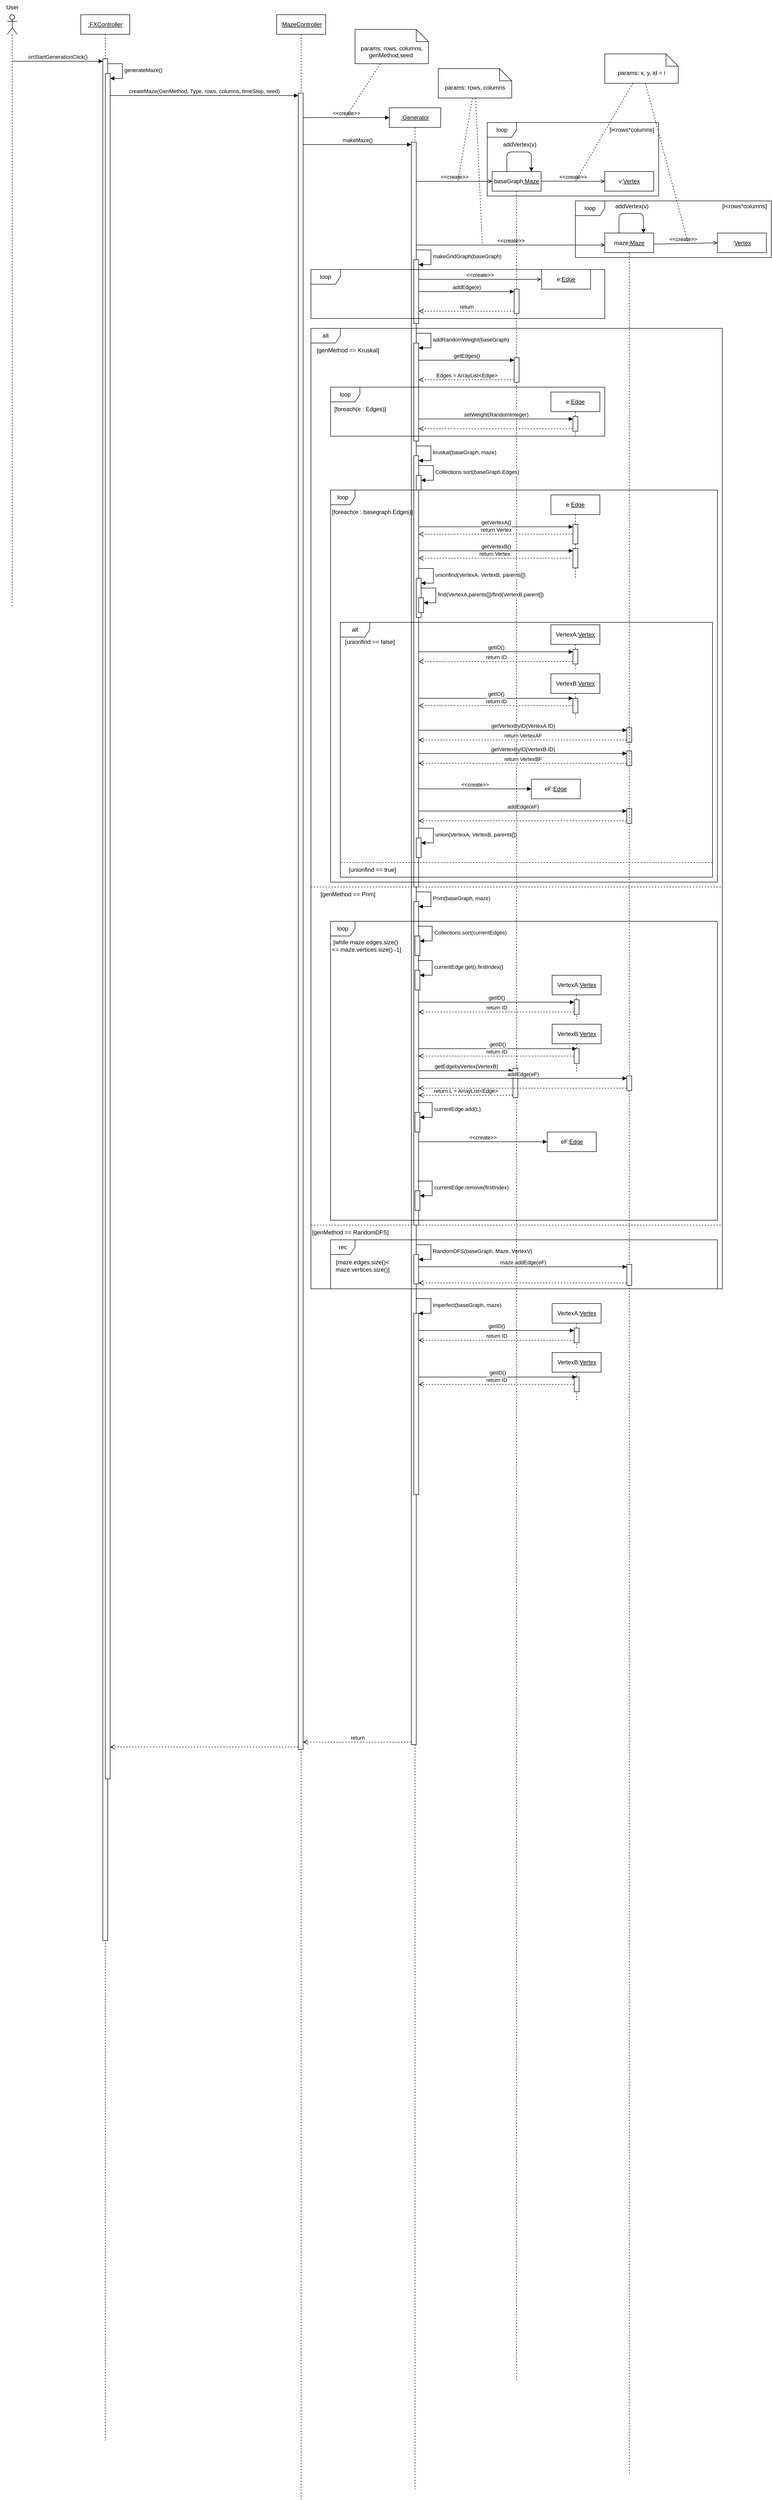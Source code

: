 <mxfile>
    <diagram name="Page-1" id="IkOOb1YIsuJRBEpDu00r">
        <mxGraphModel dx="1128" dy="601" grid="1" gridSize="10" guides="1" tooltips="1" connect="1" arrows="1" fold="1" page="1" pageScale="1" pageWidth="827" pageHeight="1169" math="0" shadow="0">
            <root>
                <mxCell id="0"/>
                <mxCell id="1" parent="0"/>
                <mxCell id="22" value="" style="shape=umlLifeline;perimeter=lifelinePerimeter;whiteSpace=wrap;html=1;container=1;dropTarget=0;collapsible=0;recursiveResize=0;outlineConnect=0;portConstraint=eastwest;newEdgeStyle={&quot;curved&quot;:0,&quot;rounded&quot;:0};participant=umlActor;" parent="1" vertex="1">
                    <mxGeometry x="50" y="40" width="20" height="1210" as="geometry"/>
                </mxCell>
                <mxCell id="23" value="User" style="text;html=1;align=center;verticalAlign=middle;resizable=0;points=[];autosize=1;strokeColor=none;fillColor=none;" parent="1" vertex="1">
                    <mxGeometry x="35" y="10" width="50" height="30" as="geometry"/>
                </mxCell>
                <mxCell id="24" value="&lt;u&gt;:FXController&lt;/u&gt;" style="shape=umlLifeline;perimeter=lifelinePerimeter;whiteSpace=wrap;html=1;container=1;dropTarget=0;collapsible=0;recursiveResize=0;outlineConnect=0;portConstraint=eastwest;newEdgeStyle={&quot;curved&quot;:0,&quot;rounded&quot;:0};" parent="1" vertex="1">
                    <mxGeometry x="200" y="40" width="100" height="4950" as="geometry"/>
                </mxCell>
                <mxCell id="26" value="" style="html=1;points=[[0,0,0,0,5],[0,1,0,0,-5],[1,0,0,0,5],[1,1,0,0,-5]];perimeter=orthogonalPerimeter;outlineConnect=0;targetShapes=umlLifeline;portConstraint=eastwest;newEdgeStyle={&quot;curved&quot;:0,&quot;rounded&quot;:0};" parent="24" vertex="1">
                    <mxGeometry x="45" y="90" width="10" height="3840" as="geometry"/>
                </mxCell>
                <mxCell id="30" value="" style="html=1;points=[[0,0,0,0,5],[0,1,0,0,-5],[1,0,0,0,5],[1,1,0,0,-5]];perimeter=orthogonalPerimeter;outlineConnect=0;targetShapes=umlLifeline;portConstraint=eastwest;newEdgeStyle={&quot;curved&quot;:0,&quot;rounded&quot;:0};" parent="24" vertex="1">
                    <mxGeometry x="50" y="120" width="10" height="3480" as="geometry"/>
                </mxCell>
                <mxCell id="31" value="generateMaze()" style="html=1;align=left;spacingLeft=2;endArrow=block;rounded=0;edgeStyle=orthogonalEdgeStyle;curved=0;rounded=0;" parent="24" target="30" edge="1">
                    <mxGeometry relative="1" as="geometry">
                        <mxPoint x="55" y="100" as="sourcePoint"/>
                        <Array as="points">
                            <mxPoint x="85" y="130"/>
                        </Array>
                    </mxGeometry>
                </mxCell>
                <mxCell id="25" value=":&lt;u&gt;MazeController&lt;/u&gt;" style="shape=umlLifeline;perimeter=lifelinePerimeter;whiteSpace=wrap;html=1;container=1;dropTarget=0;collapsible=0;recursiveResize=0;outlineConnect=0;portConstraint=eastwest;newEdgeStyle={&quot;curved&quot;:0,&quot;rounded&quot;:0};" parent="1" vertex="1">
                    <mxGeometry x="600" y="40" width="100" height="5070" as="geometry"/>
                </mxCell>
                <mxCell id="32" value="" style="html=1;points=[[0,0,0,0,5],[0,1,0,0,-5],[1,0,0,0,5],[1,1,0,0,-5]];perimeter=orthogonalPerimeter;outlineConnect=0;targetShapes=umlLifeline;portConstraint=eastwest;newEdgeStyle={&quot;curved&quot;:0,&quot;rounded&quot;:0};" parent="25" vertex="1">
                    <mxGeometry x="44" y="160" width="10" height="3380" as="geometry"/>
                </mxCell>
                <mxCell id="27" value="onStartGenerationClick()" style="html=1;verticalAlign=bottom;endArrow=block;curved=0;rounded=0;entryX=0;entryY=0;entryDx=0;entryDy=5;" parent="1" source="22" target="26" edge="1">
                    <mxGeometry relative="1" as="geometry">
                        <mxPoint x="175" y="135" as="sourcePoint"/>
                    </mxGeometry>
                </mxCell>
                <mxCell id="33" value="createMaze(GenMethod, Type, rows, columns, timeStep, seed)" style="html=1;verticalAlign=bottom;endArrow=block;curved=0;rounded=0;entryX=0;entryY=0;entryDx=0;entryDy=5;" parent="1" source="30" target="32" edge="1">
                    <mxGeometry relative="1" as="geometry">
                        <mxPoint x="374" y="205" as="sourcePoint"/>
                    </mxGeometry>
                </mxCell>
                <mxCell id="34" value="" style="html=1;verticalAlign=bottom;endArrow=open;dashed=1;endSize=8;curved=0;rounded=0;exitX=0;exitY=1;exitDx=0;exitDy=-5;" parent="1" source="32" target="30" edge="1">
                    <mxGeometry relative="1" as="geometry">
                        <mxPoint x="374" y="275" as="targetPoint"/>
                    </mxGeometry>
                </mxCell>
                <mxCell id="35" value="&lt;u&gt;:Generator&lt;/u&gt;" style="shape=umlLifeline;perimeter=lifelinePerimeter;whiteSpace=wrap;html=1;container=1;dropTarget=0;collapsible=0;recursiveResize=0;outlineConnect=0;portConstraint=eastwest;newEdgeStyle={&quot;curved&quot;:0,&quot;rounded&quot;:0};" parent="1" vertex="1">
                    <mxGeometry x="830" y="230" width="105" height="4860" as="geometry"/>
                </mxCell>
                <mxCell id="39" value="" style="html=1;points=[[0,0,0,0,5],[0,1,0,0,-5],[1,0,0,0,5],[1,1,0,0,-5]];perimeter=orthogonalPerimeter;outlineConnect=0;targetShapes=umlLifeline;portConstraint=eastwest;newEdgeStyle={&quot;curved&quot;:0,&quot;rounded&quot;:0};" parent="35" vertex="1">
                    <mxGeometry x="45" y="70" width="10" height="3270" as="geometry"/>
                </mxCell>
                <mxCell id="40" value="makeMaze()" style="html=1;verticalAlign=bottom;endArrow=block;curved=0;rounded=0;entryX=0;entryY=0;entryDx=0;entryDy=5;" parent="35" target="39" edge="1">
                    <mxGeometry relative="1" as="geometry">
                        <mxPoint x="-176" y="75" as="sourcePoint"/>
                    </mxGeometry>
                </mxCell>
                <mxCell id="68" value="" style="html=1;points=[[0,0,0,0,5],[0,1,0,0,-5],[1,0,0,0,5],[1,1,0,0,-5]];perimeter=orthogonalPerimeter;outlineConnect=0;targetShapes=umlLifeline;portConstraint=eastwest;newEdgeStyle={&quot;curved&quot;:0,&quot;rounded&quot;:0};" parent="35" vertex="1">
                    <mxGeometry x="50" y="310" width="10" height="130" as="geometry"/>
                </mxCell>
                <mxCell id="69" value="makeGridGraph(baseGraph)" style="html=1;align=left;spacingLeft=2;endArrow=block;rounded=0;edgeStyle=orthogonalEdgeStyle;curved=0;rounded=0;" parent="35" target="68" edge="1">
                    <mxGeometry relative="1" as="geometry">
                        <mxPoint x="55" y="290" as="sourcePoint"/>
                        <Array as="points">
                            <mxPoint x="85" y="320"/>
                        </Array>
                    </mxGeometry>
                </mxCell>
                <mxCell id="92" value="" style="html=1;points=[[0,0,0,0,5],[0,1,0,0,-5],[1,0,0,0,5],[1,1,0,0,-5]];perimeter=orthogonalPerimeter;outlineConnect=0;targetShapes=umlLifeline;portConstraint=eastwest;newEdgeStyle={&quot;curved&quot;:0,&quot;rounded&quot;:0};" parent="35" vertex="1">
                    <mxGeometry x="50" y="710" width="10" height="880" as="geometry"/>
                </mxCell>
                <mxCell id="93" value="kruskal(baseGraph, maze)" style="html=1;align=left;spacingLeft=2;endArrow=block;rounded=0;edgeStyle=orthogonalEdgeStyle;curved=0;rounded=0;" parent="35" target="92" edge="1">
                    <mxGeometry relative="1" as="geometry">
                        <mxPoint x="55" y="690" as="sourcePoint"/>
                        <Array as="points">
                            <mxPoint x="85" y="720"/>
                        </Array>
                    </mxGeometry>
                </mxCell>
                <mxCell id="161" value="" style="html=1;points=[[0,0,0,0,5],[0,1,0,0,-5],[1,0,0,0,5],[1,1,0,0,-5]];perimeter=orthogonalPerimeter;outlineConnect=0;targetShapes=umlLifeline;portConstraint=eastwest;newEdgeStyle={&quot;curved&quot;:0,&quot;rounded&quot;:0};" parent="35" vertex="1">
                    <mxGeometry x="50" y="1620" width="10" height="660" as="geometry"/>
                </mxCell>
                <mxCell id="162" value="Prim(baseGraph, maze)" style="html=1;align=left;spacingLeft=2;endArrow=block;rounded=0;edgeStyle=orthogonalEdgeStyle;curved=0;rounded=0;" parent="35" target="161" edge="1">
                    <mxGeometry relative="1" as="geometry">
                        <mxPoint x="55" y="1600" as="sourcePoint"/>
                        <Array as="points">
                            <mxPoint x="85" y="1630"/>
                        </Array>
                    </mxGeometry>
                </mxCell>
                <mxCell id="205" value="" style="html=1;points=[[0,0,0,0,5],[0,1,0,0,-5],[1,0,0,0,5],[1,1,0,0,-5]];perimeter=orthogonalPerimeter;outlineConnect=0;targetShapes=umlLifeline;portConstraint=eastwest;newEdgeStyle={&quot;curved&quot;:0,&quot;rounded&quot;:0};" parent="35" vertex="1">
                    <mxGeometry x="50" y="2340" width="10" height="60" as="geometry"/>
                </mxCell>
                <mxCell id="206" value="RandomDFS(baseGraph, Maze, VertexV)" style="html=1;align=left;spacingLeft=2;endArrow=block;rounded=0;edgeStyle=orthogonalEdgeStyle;curved=0;rounded=0;" parent="35" target="205" edge="1">
                    <mxGeometry relative="1" as="geometry">
                        <mxPoint x="55" y="2320" as="sourcePoint"/>
                        <Array as="points">
                            <mxPoint x="85" y="2350"/>
                        </Array>
                    </mxGeometry>
                </mxCell>
                <mxCell id="228" value="" style="html=1;points=[[0,0,0,0,5],[0,1,0,0,-5],[1,0,0,0,5],[1,1,0,0,-5]];perimeter=orthogonalPerimeter;outlineConnect=0;targetShapes=umlLifeline;portConstraint=eastwest;newEdgeStyle={&quot;curved&quot;:0,&quot;rounded&quot;:0};" vertex="1" parent="35">
                    <mxGeometry x="50" y="2460" width="10" height="370" as="geometry"/>
                </mxCell>
                <mxCell id="229" value="imperfect(baseGraph, maze)" style="html=1;align=left;spacingLeft=2;endArrow=block;rounded=0;edgeStyle=orthogonalEdgeStyle;curved=0;rounded=0;" edge="1" target="228" parent="35">
                    <mxGeometry x="-0.003" relative="1" as="geometry">
                        <mxPoint x="55" y="2430" as="sourcePoint"/>
                        <Array as="points">
                            <mxPoint x="85" y="2460"/>
                        </Array>
                        <mxPoint as="offset"/>
                    </mxGeometry>
                </mxCell>
                <mxCell id="36" value="&amp;lt;&amp;lt;create&amp;gt;&amp;gt;" style="html=1;verticalAlign=bottom;endArrow=block;curved=0;rounded=0;" parent="1" source="32" edge="1">
                    <mxGeometry width="80" relative="1" as="geometry">
                        <mxPoint x="730" y="250" as="sourcePoint"/>
                        <mxPoint x="830" y="250" as="targetPoint"/>
                    </mxGeometry>
                </mxCell>
                <mxCell id="37" value="params: rows, columns, genMethod,seed&amp;nbsp;" style="shape=note2;boundedLbl=1;whiteSpace=wrap;html=1;size=25;verticalAlign=top;align=center;" parent="1" vertex="1">
                    <mxGeometry x="760" y="70" width="150" height="70" as="geometry"/>
                </mxCell>
                <mxCell id="38" value="" style="endArrow=none;dashed=1;html=1;" parent="1" source="37" edge="1">
                    <mxGeometry width="50" height="50" relative="1" as="geometry">
                        <mxPoint x="980" y="150" as="sourcePoint"/>
                        <mxPoint x="740" y="250" as="targetPoint"/>
                    </mxGeometry>
                </mxCell>
                <mxCell id="42" value="alt" style="shape=umlFrame;whiteSpace=wrap;html=1;pointerEvents=0;" parent="1" vertex="1">
                    <mxGeometry x="670" y="680" width="840" height="1960" as="geometry"/>
                </mxCell>
                <mxCell id="41" value="return" style="html=1;verticalAlign=bottom;endArrow=open;dashed=1;endSize=8;curved=0;rounded=0;exitX=0;exitY=1;exitDx=0;exitDy=-5;" parent="1" source="39" target="32" edge="1">
                    <mxGeometry relative="1" as="geometry">
                        <mxPoint x="805" y="375" as="targetPoint"/>
                    </mxGeometry>
                </mxCell>
                <mxCell id="43" value="baseGraph&lt;u&gt;:Maze&lt;/u&gt;" style="shape=umlLifeline;perimeter=lifelinePerimeter;whiteSpace=wrap;html=1;container=1;dropTarget=0;collapsible=0;recursiveResize=0;outlineConnect=0;portConstraint=eastwest;newEdgeStyle={&quot;curved&quot;:0,&quot;rounded&quot;:0};" parent="1" vertex="1">
                    <mxGeometry x="1040" y="360" width="100" height="4510" as="geometry"/>
                </mxCell>
                <mxCell id="87" value="" style="html=1;points=[[0,0,0,0,5],[0,1,0,0,-5],[1,0,0,0,5],[1,1,0,0,-5]];perimeter=orthogonalPerimeter;outlineConnect=0;targetShapes=umlLifeline;portConstraint=eastwest;newEdgeStyle={&quot;curved&quot;:0,&quot;rounded&quot;:0};" parent="43" vertex="1">
                    <mxGeometry x="45" y="380" width="10" height="50" as="geometry"/>
                </mxCell>
                <mxCell id="44" value="v:&lt;u&gt;Vertex&lt;/u&gt;" style="shape=umlLifeline;perimeter=lifelinePerimeter;whiteSpace=wrap;html=1;container=1;dropTarget=0;collapsible=0;recursiveResize=0;outlineConnect=0;portConstraint=eastwest;newEdgeStyle={&quot;curved&quot;:0,&quot;rounded&quot;:0};" parent="1" vertex="1">
                    <mxGeometry x="1270" y="360" width="100" height="40" as="geometry"/>
                </mxCell>
                <mxCell id="45" value="loop" style="shape=umlFrame;whiteSpace=wrap;html=1;pointerEvents=0;" parent="1" vertex="1">
                    <mxGeometry x="1030" y="260" width="350" height="150" as="geometry"/>
                </mxCell>
                <mxCell id="47" value="[i&amp;lt;rows*columns]" style="text;html=1;align=center;verticalAlign=middle;resizable=0;points=[];autosize=1;strokeColor=none;fillColor=none;" parent="1" vertex="1">
                    <mxGeometry x="1270" y="260" width="110" height="30" as="geometry"/>
                </mxCell>
                <mxCell id="48" value="&amp;lt;&amp;lt;create&amp;gt;&amp;gt;" style="html=1;verticalAlign=bottom;labelBackgroundColor=none;endArrow=open;endFill=0;" parent="1" source="39" edge="1">
                    <mxGeometry width="160" relative="1" as="geometry">
                        <mxPoint x="910" y="330" as="sourcePoint"/>
                        <mxPoint x="1040" y="380" as="targetPoint"/>
                    </mxGeometry>
                </mxCell>
                <mxCell id="51" value="&amp;lt;&amp;lt;create&amp;gt;&amp;gt;" style="html=1;verticalAlign=bottom;labelBackgroundColor=none;endArrow=open;endFill=0;entryX=0;entryY=0.5;entryDx=0;entryDy=0;entryPerimeter=0;" parent="1" target="44" edge="1">
                    <mxGeometry width="160" relative="1" as="geometry">
                        <mxPoint x="1140.231" y="379.62" as="sourcePoint"/>
                        <mxPoint x="1260" y="380" as="targetPoint"/>
                    </mxGeometry>
                </mxCell>
                <mxCell id="52" value="params: rows, columns" style="shape=note2;boundedLbl=1;whiteSpace=wrap;html=1;size=25;verticalAlign=top;align=center;" parent="1" vertex="1">
                    <mxGeometry x="930" y="150" width="150" height="60" as="geometry"/>
                </mxCell>
                <mxCell id="53" value="" style="endArrow=none;dashed=1;html=1;" parent="1" source="52" edge="1">
                    <mxGeometry width="50" height="50" relative="1" as="geometry">
                        <mxPoint x="822" y="150" as="sourcePoint"/>
                        <mxPoint x="970" y="380" as="targetPoint"/>
                    </mxGeometry>
                </mxCell>
                <mxCell id="54" value="" style="endArrow=none;dashed=1;html=1;" parent="1" source="55" edge="1">
                    <mxGeometry width="50" height="50" relative="1" as="geometry">
                        <mxPoint x="1240" y="210" as="sourcePoint"/>
                        <mxPoint x="1210" y="380" as="targetPoint"/>
                    </mxGeometry>
                </mxCell>
                <mxCell id="55" value="params: x, y, id = i" style="shape=note2;boundedLbl=1;whiteSpace=wrap;html=1;size=25;verticalAlign=top;align=center;" parent="1" vertex="1">
                    <mxGeometry x="1270" y="120" width="150" height="60" as="geometry"/>
                </mxCell>
                <mxCell id="56" value=":&lt;u&gt;Vertex&lt;/u&gt;" style="shape=umlLifeline;perimeter=lifelinePerimeter;whiteSpace=wrap;html=1;container=1;dropTarget=0;collapsible=0;recursiveResize=0;outlineConnect=0;portConstraint=eastwest;newEdgeStyle={&quot;curved&quot;:0,&quot;rounded&quot;:0};" parent="1" vertex="1">
                    <mxGeometry x="1500" y="485.5" width="100" height="40" as="geometry"/>
                </mxCell>
                <mxCell id="57" value="loop" style="shape=umlFrame;whiteSpace=wrap;html=1;pointerEvents=0;" parent="1" vertex="1">
                    <mxGeometry x="1210" y="420" width="400" height="115.5" as="geometry"/>
                </mxCell>
                <mxCell id="58" value="[i&amp;lt;rows*columns]" style="text;html=1;align=center;verticalAlign=middle;resizable=0;points=[];autosize=1;strokeColor=none;fillColor=none;" parent="1" vertex="1">
                    <mxGeometry x="1500" y="415.5" width="110" height="30" as="geometry"/>
                </mxCell>
                <mxCell id="59" value="&amp;lt;&amp;lt;create&amp;gt;&amp;gt;" style="html=1;verticalAlign=bottom;labelBackgroundColor=none;endArrow=open;endFill=0;entryX=0;entryY=0.5;entryDx=0;entryDy=0;entryPerimeter=0;exitX=0.9;exitY=0.005;exitDx=0;exitDy=0;exitPerimeter=0;" parent="1" source="61" target="56" edge="1">
                    <mxGeometry width="160" relative="1" as="geometry">
                        <mxPoint x="1380" y="510" as="sourcePoint"/>
                        <mxPoint x="1490" y="480" as="targetPoint"/>
                    </mxGeometry>
                </mxCell>
                <mxCell id="62" value="" style="endArrow=none;dashed=1;html=1;" parent="1" source="55" edge="1">
                    <mxGeometry width="50" height="50" relative="1" as="geometry">
                        <mxPoint x="1435.5" y="235.5" as="sourcePoint"/>
                        <mxPoint x="1440" y="505.5" as="targetPoint"/>
                    </mxGeometry>
                </mxCell>
                <mxCell id="63" value="&amp;lt;&amp;lt;create&amp;gt;&amp;gt;" style="html=1;verticalAlign=bottom;labelBackgroundColor=none;endArrow=open;endFill=0;" parent="1" edge="1">
                    <mxGeometry width="160" relative="1" as="geometry">
                        <mxPoint x="885.0" y="510" as="sourcePoint"/>
                        <mxPoint x="1270" y="510" as="targetPoint"/>
                    </mxGeometry>
                </mxCell>
                <mxCell id="64" value="" style="endArrow=none;dashed=1;html=1;" parent="1" source="52" edge="1">
                    <mxGeometry width="50" height="50" relative="1" as="geometry">
                        <mxPoint x="1010" y="220" as="sourcePoint"/>
                        <mxPoint x="1020" y="510" as="targetPoint"/>
                    </mxGeometry>
                </mxCell>
                <mxCell id="65" value="" style="html=1;points=[[0,0,0,0,5],[0,1,0,0,-5],[1,0,0,0,5],[1,1,0,0,-5]];perimeter=orthogonalPerimeter;outlineConnect=0;targetShapes=umlLifeline;portConstraint=eastwest;newEdgeStyle={&quot;curved&quot;:0,&quot;rounded&quot;:0};" parent="1" vertex="1">
                    <mxGeometry x="880" y="710" width="10" height="200" as="geometry"/>
                </mxCell>
                <mxCell id="66" value="addRandomWeight(baseGraph)" style="html=1;align=left;spacingLeft=2;endArrow=block;rounded=0;edgeStyle=orthogonalEdgeStyle;curved=0;rounded=0;" parent="1" target="65" edge="1">
                    <mxGeometry relative="1" as="geometry">
                        <mxPoint x="885" y="690" as="sourcePoint"/>
                        <Array as="points">
                            <mxPoint x="915" y="720"/>
                        </Array>
                    </mxGeometry>
                </mxCell>
                <mxCell id="67" value="[genMethod == Kruskal]" style="text;html=1;align=center;verticalAlign=middle;resizable=0;points=[];autosize=1;strokeColor=none;fillColor=none;" parent="1" vertex="1">
                    <mxGeometry x="670" y="710" width="150" height="30" as="geometry"/>
                </mxCell>
                <mxCell id="70" value="e:&lt;u&gt;Edge&lt;/u&gt;" style="shape=umlLifeline;perimeter=lifelinePerimeter;whiteSpace=wrap;html=1;container=1;dropTarget=0;collapsible=0;recursiveResize=0;outlineConnect=0;portConstraint=eastwest;newEdgeStyle={&quot;curved&quot;:0,&quot;rounded&quot;:0};" parent="1" vertex="1">
                    <mxGeometry x="1141" y="560" width="100" height="40" as="geometry"/>
                </mxCell>
                <mxCell id="71" value="loop" style="shape=umlFrame;whiteSpace=wrap;html=1;pointerEvents=0;" parent="1" vertex="1">
                    <mxGeometry x="670" y="560" width="600" height="100" as="geometry"/>
                </mxCell>
                <mxCell id="72" value="" style="html=1;points=[[0,0,0,0,5],[0,1,0,0,-5],[1,0,0,0,5],[1,1,0,0,-5]];perimeter=orthogonalPerimeter;outlineConnect=0;targetShapes=umlLifeline;portConstraint=eastwest;newEdgeStyle={&quot;curved&quot;:0,&quot;rounded&quot;:0};" parent="1" vertex="1">
                    <mxGeometry x="1085" y="600" width="10" height="50" as="geometry"/>
                </mxCell>
                <mxCell id="73" value="addEdge(e)" style="html=1;verticalAlign=bottom;endArrow=block;curved=0;rounded=0;entryX=0;entryY=0;entryDx=0;entryDy=5;" parent="1" source="68" target="72" edge="1">
                    <mxGeometry relative="1" as="geometry">
                        <mxPoint x="1015" y="575" as="sourcePoint"/>
                    </mxGeometry>
                </mxCell>
                <mxCell id="74" value="return" style="html=1;verticalAlign=bottom;endArrow=open;dashed=1;endSize=8;curved=0;rounded=0;exitX=0;exitY=1;exitDx=0;exitDy=-5;" parent="1" source="72" target="68" edge="1">
                    <mxGeometry relative="1" as="geometry">
                        <mxPoint x="1015" y="645" as="targetPoint"/>
                    </mxGeometry>
                </mxCell>
                <mxCell id="75" value="&amp;lt;&amp;lt;create&amp;gt;&amp;gt;" style="html=1;verticalAlign=bottom;labelBackgroundColor=none;endArrow=open;endFill=0;" parent="1" source="68" edge="1">
                    <mxGeometry width="160" relative="1" as="geometry">
                        <mxPoint x="895" y="488" as="sourcePoint"/>
                        <mxPoint x="1140" y="580" as="targetPoint"/>
                        <Array as="points">
                            <mxPoint x="1110" y="580"/>
                        </Array>
                    </mxGeometry>
                </mxCell>
                <mxCell id="79" value="" style="endArrow=classic;html=1;" parent="1" edge="1">
                    <mxGeometry width="50" height="50" relative="1" as="geometry">
                        <mxPoint x="1070" y="360" as="sourcePoint"/>
                        <mxPoint x="1120" y="360" as="targetPoint"/>
                        <Array as="points">
                            <mxPoint x="1070" y="320"/>
                            <mxPoint x="1120" y="320"/>
                        </Array>
                    </mxGeometry>
                </mxCell>
                <mxCell id="80" value="addVertex(v)" style="text;html=1;align=center;verticalAlign=middle;resizable=0;points=[];autosize=1;strokeColor=none;fillColor=none;" parent="1" vertex="1">
                    <mxGeometry x="1051" y="290" width="90" height="30" as="geometry"/>
                </mxCell>
                <mxCell id="81" value="" style="endArrow=classic;html=1;" parent="1" edge="1">
                    <mxGeometry width="50" height="50" relative="1" as="geometry">
                        <mxPoint x="1299" y="485.5" as="sourcePoint"/>
                        <mxPoint x="1349" y="485.5" as="targetPoint"/>
                        <Array as="points">
                            <mxPoint x="1299" y="445.5"/>
                            <mxPoint x="1349" y="445.5"/>
                        </Array>
                    </mxGeometry>
                </mxCell>
                <mxCell id="82" value="addVertex(v)" style="text;html=1;align=center;verticalAlign=middle;resizable=0;points=[];autosize=1;strokeColor=none;fillColor=none;" parent="1" vertex="1">
                    <mxGeometry x="1280" y="415.5" width="90" height="30" as="geometry"/>
                </mxCell>
                <mxCell id="83" value="e:&lt;u&gt;Edge&lt;/u&gt;" style="shape=umlLifeline;perimeter=lifelinePerimeter;whiteSpace=wrap;html=1;container=1;dropTarget=0;collapsible=0;recursiveResize=0;outlineConnect=0;portConstraint=eastwest;newEdgeStyle={&quot;curved&quot;:0,&quot;rounded&quot;:0};" parent="1" vertex="1">
                    <mxGeometry x="1160" y="810" width="100" height="90" as="geometry"/>
                </mxCell>
                <mxCell id="84" value="" style="html=1;points=[[0,0,0,0,5],[0,1,0,0,-5],[1,0,0,0,5],[1,1,0,0,-5]];perimeter=orthogonalPerimeter;outlineConnect=0;targetShapes=umlLifeline;portConstraint=eastwest;newEdgeStyle={&quot;curved&quot;:0,&quot;rounded&quot;:0};" parent="83" vertex="1">
                    <mxGeometry x="45" y="50" width="10" height="30" as="geometry"/>
                </mxCell>
                <mxCell id="86" value="" style="html=1;verticalAlign=bottom;endArrow=open;dashed=1;endSize=8;curved=0;rounded=0;exitX=0;exitY=1;exitDx=0;exitDy=-5;" parent="1" source="84" target="65" edge="1">
                    <mxGeometry relative="1" as="geometry">
                        <mxPoint x="1135" y="845" as="targetPoint"/>
                    </mxGeometry>
                </mxCell>
                <mxCell id="85" value="setWeight(RandomInteger)" style="html=1;verticalAlign=bottom;endArrow=block;curved=0;rounded=0;entryX=0;entryY=0;entryDx=0;entryDy=5;" parent="1" source="65" target="84" edge="1">
                    <mxGeometry relative="1" as="geometry">
                        <mxPoint x="1135" y="775" as="sourcePoint"/>
                    </mxGeometry>
                </mxCell>
                <mxCell id="88" value="getEdges()" style="html=1;verticalAlign=bottom;endArrow=block;curved=0;rounded=0;entryX=0;entryY=0;entryDx=0;entryDy=5;" parent="1" source="65" target="87" edge="1">
                    <mxGeometry relative="1" as="geometry">
                        <mxPoint x="1015" y="755" as="sourcePoint"/>
                    </mxGeometry>
                </mxCell>
                <mxCell id="89" value="Edges = ArrayList&amp;lt;Edge&amp;gt;" style="html=1;verticalAlign=bottom;endArrow=open;dashed=1;endSize=8;curved=0;rounded=0;exitX=0;exitY=1;exitDx=0;exitDy=-5;" parent="1" source="87" target="65" edge="1">
                    <mxGeometry relative="1" as="geometry">
                        <mxPoint x="1015" y="825" as="targetPoint"/>
                    </mxGeometry>
                </mxCell>
                <mxCell id="90" value="loop" style="shape=umlFrame;whiteSpace=wrap;html=1;pointerEvents=0;" parent="1" vertex="1">
                    <mxGeometry x="710" y="800" width="560" height="100" as="geometry"/>
                </mxCell>
                <mxCell id="91" value="[foreach(e : Edges)]" style="text;html=1;align=center;verticalAlign=middle;resizable=0;points=[];autosize=1;strokeColor=none;fillColor=none;" parent="1" vertex="1">
                    <mxGeometry x="705" y="830" width="130" height="30" as="geometry"/>
                </mxCell>
                <mxCell id="94" value="" style="html=1;points=[[0,0,0,0,5],[0,1,0,0,-5],[1,0,0,0,5],[1,1,0,0,-5]];perimeter=orthogonalPerimeter;outlineConnect=0;targetShapes=umlLifeline;portConstraint=eastwest;newEdgeStyle={&quot;curved&quot;:0,&quot;rounded&quot;:0};" parent="1" vertex="1">
                    <mxGeometry x="885" y="980" width="10" height="30" as="geometry"/>
                </mxCell>
                <mxCell id="95" value="Collections.sort(baseGraph.Edges)" style="html=1;align=left;spacingLeft=2;endArrow=block;rounded=0;edgeStyle=orthogonalEdgeStyle;curved=0;rounded=0;" parent="1" target="94" edge="1">
                    <mxGeometry relative="1" as="geometry">
                        <mxPoint x="890" y="960" as="sourcePoint"/>
                        <Array as="points">
                            <mxPoint x="920" y="990"/>
                        </Array>
                    </mxGeometry>
                </mxCell>
                <mxCell id="98" value="e:&lt;u&gt;Edge&lt;/u&gt;" style="shape=umlLifeline;perimeter=lifelinePerimeter;whiteSpace=wrap;html=1;container=1;dropTarget=0;collapsible=0;recursiveResize=0;outlineConnect=0;portConstraint=eastwest;newEdgeStyle={&quot;curved&quot;:0,&quot;rounded&quot;:0};" parent="1" vertex="1">
                    <mxGeometry x="1160" y="1020" width="100" height="170" as="geometry"/>
                </mxCell>
                <mxCell id="101" value="" style="html=1;points=[[0,0,0,0,5],[0,1,0,0,-5],[1,0,0,0,5],[1,1,0,0,-5]];perimeter=orthogonalPerimeter;outlineConnect=0;targetShapes=umlLifeline;portConstraint=eastwest;newEdgeStyle={&quot;curved&quot;:0,&quot;rounded&quot;:0};" parent="98" vertex="1">
                    <mxGeometry x="45" y="60" width="10" height="40" as="geometry"/>
                </mxCell>
                <mxCell id="107" value="" style="html=1;points=[[0,0,0,0,5],[0,1,0,0,-5],[1,0,0,0,5],[1,1,0,0,-5]];perimeter=orthogonalPerimeter;outlineConnect=0;targetShapes=umlLifeline;portConstraint=eastwest;newEdgeStyle={&quot;curved&quot;:0,&quot;rounded&quot;:0};" parent="98" vertex="1">
                    <mxGeometry x="45" y="109" width="10" height="40" as="geometry"/>
                </mxCell>
                <mxCell id="109" value="return Vertex" style="html=1;verticalAlign=bottom;endArrow=open;dashed=1;endSize=8;curved=0;rounded=0;" parent="98" target="92" edge="1">
                    <mxGeometry relative="1" as="geometry">
                        <mxPoint x="-270" y="129" as="targetPoint"/>
                        <mxPoint x="39.5" y="129" as="sourcePoint"/>
                    </mxGeometry>
                </mxCell>
                <mxCell id="102" value="getVertexA()" style="html=1;verticalAlign=bottom;endArrow=block;curved=0;rounded=0;entryX=0;entryY=0;entryDx=0;entryDy=5;" parent="1" source="92" target="101" edge="1">
                    <mxGeometry relative="1" as="geometry">
                        <mxPoint x="1135" y="1075" as="sourcePoint"/>
                    </mxGeometry>
                </mxCell>
                <mxCell id="103" value="return Vertex" style="html=1;verticalAlign=bottom;endArrow=open;dashed=1;endSize=8;curved=0;rounded=0;" parent="1" source="101" target="92" edge="1">
                    <mxGeometry relative="1" as="geometry">
                        <mxPoint x="1135" y="1145" as="targetPoint"/>
                    </mxGeometry>
                </mxCell>
                <mxCell id="108" value="getVertexB()" style="html=1;verticalAlign=bottom;endArrow=block;curved=0;rounded=0;entryX=0;entryY=0;entryDx=0;entryDy=5;" parent="1" source="92" target="107" edge="1">
                    <mxGeometry relative="1" as="geometry">
                        <mxPoint x="890" y="1134" as="sourcePoint"/>
                    </mxGeometry>
                </mxCell>
                <mxCell id="111" value="" style="html=1;points=[[0,0,0,0,5],[0,1,0,0,-5],[1,0,0,0,5],[1,1,0,0,-5]];perimeter=orthogonalPerimeter;outlineConnect=0;targetShapes=umlLifeline;portConstraint=eastwest;newEdgeStyle={&quot;curved&quot;:0,&quot;rounded&quot;:0};" parent="1" vertex="1">
                    <mxGeometry x="885" y="1190" width="10" height="80" as="geometry"/>
                </mxCell>
                <mxCell id="112" value="unionfind(VertexA, VertexB, parents[])" style="html=1;align=left;spacingLeft=2;endArrow=block;rounded=0;edgeStyle=orthogonalEdgeStyle;curved=0;rounded=0;" parent="1" target="111" edge="1">
                    <mxGeometry relative="1" as="geometry">
                        <mxPoint x="890" y="1170" as="sourcePoint"/>
                        <Array as="points">
                            <mxPoint x="920" y="1200"/>
                        </Array>
                    </mxGeometry>
                </mxCell>
                <mxCell id="113" value="alt" style="shape=umlFrame;whiteSpace=wrap;html=1;pointerEvents=0;" parent="1" vertex="1">
                    <mxGeometry x="730" y="1280" width="760" height="520" as="geometry"/>
                </mxCell>
                <mxCell id="114" value="[unionfind == false]" style="text;html=1;align=center;verticalAlign=middle;resizable=0;points=[];autosize=1;strokeColor=none;fillColor=none;" parent="1" vertex="1">
                    <mxGeometry x="730" y="1305" width="120" height="30" as="geometry"/>
                </mxCell>
                <mxCell id="124" value="VertexA:&lt;u&gt;Vertex&lt;/u&gt;" style="shape=umlLifeline;perimeter=lifelinePerimeter;whiteSpace=wrap;html=1;container=1;dropTarget=0;collapsible=0;recursiveResize=0;outlineConnect=0;portConstraint=eastwest;newEdgeStyle={&quot;curved&quot;:0,&quot;rounded&quot;:0};" parent="1" vertex="1">
                    <mxGeometry x="1160" y="1285" width="100" height="90" as="geometry"/>
                </mxCell>
                <mxCell id="128" value="" style="html=1;points=[[0,0,0,0,5],[0,1,0,0,-5],[1,0,0,0,5],[1,1,0,0,-5]];perimeter=orthogonalPerimeter;outlineConnect=0;targetShapes=umlLifeline;portConstraint=eastwest;newEdgeStyle={&quot;curved&quot;:0,&quot;rounded&quot;:0};" parent="124" vertex="1">
                    <mxGeometry x="45" y="50" width="10" height="30" as="geometry"/>
                </mxCell>
                <mxCell id="129" value="getID()" style="html=1;verticalAlign=bottom;endArrow=block;curved=0;rounded=0;entryX=0;entryY=0;entryDx=0;entryDy=5;" parent="1" source="92" target="128" edge="1">
                    <mxGeometry x="-0.001" relative="1" as="geometry">
                        <mxPoint x="1135" y="1285" as="sourcePoint"/>
                        <mxPoint as="offset"/>
                    </mxGeometry>
                </mxCell>
                <mxCell id="130" value="return ID" style="html=1;verticalAlign=bottom;endArrow=open;dashed=1;endSize=8;curved=0;rounded=0;exitX=0;exitY=1;exitDx=0;exitDy=-5;" parent="1" source="128" target="92" edge="1">
                    <mxGeometry relative="1" as="geometry">
                        <mxPoint x="1135" y="1355" as="targetPoint"/>
                    </mxGeometry>
                </mxCell>
                <mxCell id="131" value="VertexB:&lt;u&gt;Vertex&lt;/u&gt;" style="shape=umlLifeline;perimeter=lifelinePerimeter;whiteSpace=wrap;html=1;container=1;dropTarget=0;collapsible=0;recursiveResize=0;outlineConnect=0;portConstraint=eastwest;newEdgeStyle={&quot;curved&quot;:0,&quot;rounded&quot;:0};" parent="1" vertex="1">
                    <mxGeometry x="1160" y="1385" width="100" height="90" as="geometry"/>
                </mxCell>
                <mxCell id="132" value="" style="html=1;points=[[0,0,0,0,5],[0,1,0,0,-5],[1,0,0,0,5],[1,1,0,0,-5]];perimeter=orthogonalPerimeter;outlineConnect=0;targetShapes=umlLifeline;portConstraint=eastwest;newEdgeStyle={&quot;curved&quot;:0,&quot;rounded&quot;:0};" parent="131" vertex="1">
                    <mxGeometry x="45" y="50" width="10" height="30" as="geometry"/>
                </mxCell>
                <mxCell id="133" value="getID()" style="html=1;verticalAlign=bottom;endArrow=block;curved=0;rounded=0;" parent="1" source="92" target="132" edge="1">
                    <mxGeometry x="-0.001" relative="1" as="geometry">
                        <mxPoint x="900" y="1295" as="sourcePoint"/>
                        <mxPoint x="1215" y="1295" as="targetPoint"/>
                        <mxPoint as="offset"/>
                    </mxGeometry>
                </mxCell>
                <mxCell id="134" value="return ID" style="html=1;verticalAlign=bottom;endArrow=open;dashed=1;endSize=8;curved=0;rounded=0;" parent="1" source="132" target="92" edge="1">
                    <mxGeometry relative="1" as="geometry">
                        <mxPoint x="900" y="1315" as="targetPoint"/>
                        <mxPoint x="1215" y="1315" as="sourcePoint"/>
                    </mxGeometry>
                </mxCell>
                <mxCell id="135" value="eF:&lt;u&gt;Edge&lt;/u&gt;" style="shape=umlLifeline;perimeter=lifelinePerimeter;whiteSpace=wrap;html=1;container=1;dropTarget=0;collapsible=0;recursiveResize=0;outlineConnect=0;portConstraint=eastwest;newEdgeStyle={&quot;curved&quot;:0,&quot;rounded&quot;:0};" parent="1" vertex="1">
                    <mxGeometry x="1120" y="1600" width="100" height="40" as="geometry"/>
                </mxCell>
                <mxCell id="137" value="" style="html=1;points=[[0,0,0,0,5],[0,1,0,0,-5],[1,0,0,0,5],[1,1,0,0,-5]];perimeter=orthogonalPerimeter;outlineConnect=0;targetShapes=umlLifeline;portConstraint=eastwest;newEdgeStyle={&quot;curved&quot;:0,&quot;rounded&quot;:0};" parent="1" vertex="1">
                    <mxGeometry x="1315" y="1495" width="10" height="30" as="geometry"/>
                </mxCell>
                <mxCell id="138" value="getVertexByID(VertexA.ID)" style="html=1;verticalAlign=bottom;endArrow=block;curved=0;rounded=0;entryX=0;entryY=0;entryDx=0;entryDy=5;" parent="1" source="92" target="137" edge="1">
                    <mxGeometry relative="1" as="geometry">
                        <mxPoint x="1245" y="1445" as="sourcePoint"/>
                    </mxGeometry>
                </mxCell>
                <mxCell id="139" value="return VertexAF" style="html=1;verticalAlign=bottom;endArrow=open;dashed=1;endSize=8;curved=0;rounded=0;exitX=0;exitY=1;exitDx=0;exitDy=-5;" parent="1" source="137" target="92" edge="1">
                    <mxGeometry relative="1" as="geometry">
                        <mxPoint x="1245" y="1515" as="targetPoint"/>
                    </mxGeometry>
                </mxCell>
                <mxCell id="140" value="" style="html=1;points=[[0,0,0,0,5],[0,1,0,0,-5],[1,0,0,0,5],[1,1,0,0,-5]];perimeter=orthogonalPerimeter;outlineConnect=0;targetShapes=umlLifeline;portConstraint=eastwest;newEdgeStyle={&quot;curved&quot;:0,&quot;rounded&quot;:0};" parent="1" vertex="1">
                    <mxGeometry x="1315" y="1542.5" width="10" height="30" as="geometry"/>
                </mxCell>
                <mxCell id="141" value="getVertexByID(VertexB.ID)" style="html=1;verticalAlign=bottom;endArrow=block;curved=0;rounded=0;entryX=0;entryY=0;entryDx=0;entryDy=5;" parent="1" source="92" target="140" edge="1">
                    <mxGeometry x="0.0" relative="1" as="geometry">
                        <mxPoint x="1245" y="1505" as="sourcePoint"/>
                        <mxPoint as="offset"/>
                    </mxGeometry>
                </mxCell>
                <mxCell id="142" value="return VertexBF" style="html=1;verticalAlign=bottom;endArrow=open;dashed=1;endSize=8;curved=0;rounded=0;exitX=0;exitY=1;exitDx=0;exitDy=-5;" parent="1" source="140" target="92" edge="1">
                    <mxGeometry relative="1" as="geometry">
                        <mxPoint x="1245" y="1575" as="targetPoint"/>
                    </mxGeometry>
                </mxCell>
                <mxCell id="143" value="" style="html=1;points=[[0,0,0,0,5],[0,1,0,0,-5],[1,0,0,0,5],[1,1,0,0,-5]];perimeter=orthogonalPerimeter;outlineConnect=0;targetShapes=umlLifeline;portConstraint=eastwest;newEdgeStyle={&quot;curved&quot;:0,&quot;rounded&quot;:0};" parent="1" vertex="1">
                    <mxGeometry x="890" y="1230" width="10" height="30" as="geometry"/>
                </mxCell>
                <mxCell id="144" value="find(VertexA,parents[])/find(VertexB,parent[])" style="html=1;align=left;spacingLeft=2;endArrow=block;rounded=0;edgeStyle=orthogonalEdgeStyle;curved=0;rounded=0;" parent="1" target="143" edge="1">
                    <mxGeometry relative="1" as="geometry">
                        <mxPoint x="895" y="1210" as="sourcePoint"/>
                        <Array as="points">
                            <mxPoint x="925" y="1240"/>
                        </Array>
                    </mxGeometry>
                </mxCell>
                <mxCell id="145" value="&amp;lt;&amp;lt;create&amp;gt;&amp;gt;" style="html=1;verticalAlign=bottom;endArrow=block;curved=0;rounded=0;" parent="1" edge="1">
                    <mxGeometry width="80" relative="1" as="geometry">
                        <mxPoint x="890" y="1619.76" as="sourcePoint"/>
                        <mxPoint x="1120" y="1619.76" as="targetPoint"/>
                    </mxGeometry>
                </mxCell>
                <mxCell id="151" value="" style="endArrow=none;dashed=1;html=1;" parent="1" edge="1">
                    <mxGeometry width="50" height="50" relative="1" as="geometry">
                        <mxPoint x="1490" y="1770" as="sourcePoint"/>
                        <mxPoint x="730" y="1770" as="targetPoint"/>
                    </mxGeometry>
                </mxCell>
                <mxCell id="153" value="" style="html=1;points=[[0,0,0,0,5],[0,1,0,0,-5],[1,0,0,0,5],[1,1,0,0,-5]];perimeter=orthogonalPerimeter;outlineConnect=0;targetShapes=umlLifeline;portConstraint=eastwest;newEdgeStyle={&quot;curved&quot;:0,&quot;rounded&quot;:0};" parent="1" vertex="1">
                    <mxGeometry x="1315" y="1660" width="10" height="30" as="geometry"/>
                </mxCell>
                <mxCell id="154" value="addEdge(eF)" style="html=1;verticalAlign=bottom;endArrow=block;curved=0;rounded=0;entryX=0;entryY=0;entryDx=0;entryDy=5;" parent="1" source="92" target="153" edge="1">
                    <mxGeometry relative="1" as="geometry">
                        <mxPoint x="1245" y="1665" as="sourcePoint"/>
                    </mxGeometry>
                </mxCell>
                <mxCell id="155" value="" style="html=1;verticalAlign=bottom;endArrow=open;dashed=1;endSize=8;curved=0;rounded=0;exitX=0;exitY=1;exitDx=0;exitDy=-5;" parent="1" source="153" target="92" edge="1">
                    <mxGeometry relative="1" as="geometry">
                        <mxPoint x="1245" y="1735" as="targetPoint"/>
                    </mxGeometry>
                </mxCell>
                <mxCell id="156" value="" style="html=1;points=[[0,0,0,0,5],[0,1,0,0,-5],[1,0,0,0,5],[1,1,0,0,-5]];perimeter=orthogonalPerimeter;outlineConnect=0;targetShapes=umlLifeline;portConstraint=eastwest;newEdgeStyle={&quot;curved&quot;:0,&quot;rounded&quot;:0};" parent="1" vertex="1">
                    <mxGeometry x="885" y="1720" width="10" height="40" as="geometry"/>
                </mxCell>
                <mxCell id="157" value="union(VertexA, VertexB, parents[])" style="html=1;align=left;spacingLeft=2;endArrow=block;rounded=0;edgeStyle=orthogonalEdgeStyle;curved=0;rounded=0;" parent="1" target="156" edge="1">
                    <mxGeometry relative="1" as="geometry">
                        <mxPoint x="890" y="1700" as="sourcePoint"/>
                        <Array as="points">
                            <mxPoint x="920" y="1730"/>
                        </Array>
                    </mxGeometry>
                </mxCell>
                <mxCell id="159" value="[unionfind == true]" style="text;html=1;align=center;verticalAlign=middle;resizable=0;points=[];autosize=1;strokeColor=none;fillColor=none;" parent="1" vertex="1">
                    <mxGeometry x="735" y="1770" width="120" height="30" as="geometry"/>
                </mxCell>
                <mxCell id="160" value="loop" style="shape=umlFrame;whiteSpace=wrap;html=1;pointerEvents=0;recursiveResize=0;container=1;collapsible=0;width=50;" parent="1" vertex="1">
                    <mxGeometry x="710" y="1010" width="790" height="800" as="geometry"/>
                </mxCell>
                <mxCell id="100" value="[foreach(e : basegraph.Edges)]" style="text;html=1;align=center;verticalAlign=middle;resizable=0;points=[];autosize=1;strokeColor=none;fillColor=none;" parent="160" vertex="1">
                    <mxGeometry x="-10" y="30" width="190" height="30" as="geometry"/>
                </mxCell>
                <mxCell id="163" value="loop" style="shape=umlFrame;whiteSpace=wrap;html=1;pointerEvents=0;recursiveResize=0;container=1;collapsible=0;width=50;" parent="1" vertex="1">
                    <mxGeometry x="710" y="1890" width="790" height="610" as="geometry"/>
                </mxCell>
                <mxCell id="164" value="[while maze.edges.size()&amp;nbsp;&lt;div&gt;&amp;lt;= maze.vertices.size() -1]&lt;/div&gt;" style="text;html=1;align=center;verticalAlign=middle;resizable=0;points=[];autosize=1;strokeColor=none;fillColor=none;" parent="163" vertex="1">
                    <mxGeometry x="-7.5" y="30" width="160" height="40" as="geometry"/>
                </mxCell>
                <mxCell id="165" value="" style="html=1;points=[[0,0,0,0,5],[0,1,0,0,-5],[1,0,0,0,5],[1,1,0,0,-5]];perimeter=orthogonalPerimeter;outlineConnect=0;targetShapes=umlLifeline;portConstraint=eastwest;newEdgeStyle={&quot;curved&quot;:0,&quot;rounded&quot;:0};" parent="163" vertex="1">
                    <mxGeometry x="172.5" y="30" width="10" height="40" as="geometry"/>
                </mxCell>
                <mxCell id="166" value="Collections.sort(currentEdges)" style="html=1;align=left;spacingLeft=2;endArrow=block;rounded=0;edgeStyle=orthogonalEdgeStyle;curved=0;rounded=0;" parent="163" target="165" edge="1">
                    <mxGeometry relative="1" as="geometry">
                        <mxPoint x="177.5" y="10" as="sourcePoint"/>
                        <Array as="points">
                            <mxPoint x="207.5" y="40"/>
                        </Array>
                    </mxGeometry>
                </mxCell>
                <mxCell id="167" value="" style="html=1;points=[[0,0,0,0,5],[0,1,0,0,-5],[1,0,0,0,5],[1,1,0,0,-5]];perimeter=orthogonalPerimeter;outlineConnect=0;targetShapes=umlLifeline;portConstraint=eastwest;newEdgeStyle={&quot;curved&quot;:0,&quot;rounded&quot;:0};" parent="163" vertex="1">
                    <mxGeometry x="172.5" y="100" width="10" height="40" as="geometry"/>
                </mxCell>
                <mxCell id="168" value="currentEdge.get().firstIndex()" style="html=1;align=left;spacingLeft=2;endArrow=block;rounded=0;edgeStyle=orthogonalEdgeStyle;curved=0;rounded=0;" parent="163" target="167" edge="1">
                    <mxGeometry relative="1" as="geometry">
                        <mxPoint x="177.5" y="80" as="sourcePoint"/>
                        <Array as="points">
                            <mxPoint x="207.5" y="110"/>
                        </Array>
                    </mxGeometry>
                </mxCell>
                <mxCell id="171" value="VertexA:&lt;u&gt;Vertex&lt;/u&gt;" style="shape=umlLifeline;perimeter=lifelinePerimeter;whiteSpace=wrap;html=1;container=1;dropTarget=0;collapsible=0;recursiveResize=0;outlineConnect=0;portConstraint=eastwest;newEdgeStyle={&quot;curved&quot;:0,&quot;rounded&quot;:0};" parent="163" vertex="1">
                    <mxGeometry x="452.5" y="110" width="100" height="90" as="geometry"/>
                </mxCell>
                <mxCell id="172" value="" style="html=1;points=[[0,0,0,0,5],[0,1,0,0,-5],[1,0,0,0,5],[1,1,0,0,-5]];perimeter=orthogonalPerimeter;outlineConnect=0;targetShapes=umlLifeline;portConstraint=eastwest;newEdgeStyle={&quot;curved&quot;:0,&quot;rounded&quot;:0};" parent="171" vertex="1">
                    <mxGeometry x="45" y="50" width="10" height="30" as="geometry"/>
                </mxCell>
                <mxCell id="175" value="VertexB:&lt;u&gt;Vertex&lt;/u&gt;" style="shape=umlLifeline;perimeter=lifelinePerimeter;whiteSpace=wrap;html=1;container=1;dropTarget=0;collapsible=0;recursiveResize=0;outlineConnect=0;portConstraint=eastwest;newEdgeStyle={&quot;curved&quot;:0,&quot;rounded&quot;:0};" parent="163" vertex="1">
                    <mxGeometry x="452.5" y="210" width="100" height="100" as="geometry"/>
                </mxCell>
                <mxCell id="176" value="" style="html=1;points=[[0,0,0,0,5],[0,1,0,0,-5],[1,0,0,0,5],[1,1,0,0,-5]];perimeter=orthogonalPerimeter;outlineConnect=0;targetShapes=umlLifeline;portConstraint=eastwest;newEdgeStyle={&quot;curved&quot;:0,&quot;rounded&quot;:0};" parent="175" vertex="1">
                    <mxGeometry x="45" y="50" width="10" height="30" as="geometry"/>
                </mxCell>
                <mxCell id="177" value="getID()" style="html=1;verticalAlign=bottom;endArrow=block;curved=0;rounded=0;" parent="163" source="161" edge="1">
                    <mxGeometry x="-0.001" relative="1" as="geometry">
                        <mxPoint x="182.5" y="260" as="sourcePoint"/>
                        <mxPoint x="502.5" y="260" as="targetPoint"/>
                        <mxPoint as="offset"/>
                    </mxGeometry>
                </mxCell>
                <mxCell id="169" value="eF:&lt;u&gt;Edge&lt;/u&gt;" style="shape=umlLifeline;perimeter=lifelinePerimeter;whiteSpace=wrap;html=1;container=1;dropTarget=0;collapsible=0;recursiveResize=0;outlineConnect=0;portConstraint=eastwest;newEdgeStyle={&quot;curved&quot;:0,&quot;rounded&quot;:0};" parent="163" vertex="1">
                    <mxGeometry x="442.5" y="430" width="100" height="40" as="geometry"/>
                </mxCell>
                <mxCell id="191" value="" style="html=1;points=[[0,0,0,0,5],[0,1,0,0,-5],[1,0,0,0,5],[1,1,0,0,-5]];perimeter=orthogonalPerimeter;outlineConnect=0;targetShapes=umlLifeline;portConstraint=eastwest;newEdgeStyle={&quot;curved&quot;:0,&quot;rounded&quot;:0};" parent="163" vertex="1">
                    <mxGeometry x="372.5" y="300" width="10" height="60" as="geometry"/>
                </mxCell>
                <mxCell id="194" value="" style="html=1;points=[[0,0,0,0,5],[0,1,0,0,-5],[1,0,0,0,5],[1,1,0,0,-5]];perimeter=orthogonalPerimeter;outlineConnect=0;targetShapes=umlLifeline;portConstraint=eastwest;newEdgeStyle={&quot;curved&quot;:0,&quot;rounded&quot;:0};" parent="163" vertex="1">
                    <mxGeometry x="172.5" y="390" width="10" height="40" as="geometry"/>
                </mxCell>
                <mxCell id="195" value="currentEdge.add(L)" style="html=1;align=left;spacingLeft=2;endArrow=block;rounded=0;edgeStyle=orthogonalEdgeStyle;curved=0;rounded=0;" parent="163" target="194" edge="1">
                    <mxGeometry relative="1" as="geometry">
                        <mxPoint x="177.5" y="370" as="sourcePoint"/>
                        <Array as="points">
                            <mxPoint x="207.5" y="400"/>
                        </Array>
                    </mxGeometry>
                </mxCell>
                <mxCell id="201" value="" style="html=1;points=[[0,0,0,0,5],[0,1,0,0,-5],[1,0,0,0,5],[1,1,0,0,-5]];perimeter=orthogonalPerimeter;outlineConnect=0;targetShapes=umlLifeline;portConstraint=eastwest;newEdgeStyle={&quot;curved&quot;:0,&quot;rounded&quot;:0};" parent="163" vertex="1">
                    <mxGeometry x="172.5" y="550" width="10" height="40" as="geometry"/>
                </mxCell>
                <mxCell id="202" value="currentEdge.remove(firstIndex)" style="html=1;align=left;spacingLeft=2;endArrow=block;rounded=0;edgeStyle=orthogonalEdgeStyle;curved=0;rounded=0;" parent="163" target="201" edge="1">
                    <mxGeometry relative="1" as="geometry">
                        <mxPoint x="177.5" y="530" as="sourcePoint"/>
                        <Array as="points">
                            <mxPoint x="207.5" y="560"/>
                        </Array>
                    </mxGeometry>
                </mxCell>
                <mxCell id="173" value="getID()" style="html=1;verticalAlign=bottom;endArrow=block;curved=0;rounded=0;entryX=0;entryY=0;entryDx=0;entryDy=5;" parent="1" source="161" target="172" edge="1">
                    <mxGeometry x="-0.001" relative="1" as="geometry">
                        <mxPoint x="895" y="2055" as="sourcePoint"/>
                        <mxPoint as="offset"/>
                    </mxGeometry>
                </mxCell>
                <mxCell id="174" value="return ID" style="html=1;verticalAlign=bottom;endArrow=open;dashed=1;endSize=8;curved=0;rounded=0;exitX=0;exitY=1;exitDx=0;exitDy=-5;" parent="1" source="172" target="161" edge="1">
                    <mxGeometry relative="1" as="geometry">
                        <mxPoint x="895" y="2075" as="targetPoint"/>
                    </mxGeometry>
                </mxCell>
                <mxCell id="178" value="return ID" style="html=1;verticalAlign=bottom;endArrow=open;dashed=1;endSize=8;curved=0;rounded=0;" parent="1" source="176" target="161" edge="1">
                    <mxGeometry relative="1" as="geometry">
                        <mxPoint x="895" y="2165" as="targetPoint"/>
                        <mxPoint x="1220" y="2030" as="sourcePoint"/>
                    </mxGeometry>
                </mxCell>
                <mxCell id="192" value="getEdgebyVertex(VertexB)" style="html=1;verticalAlign=bottom;endArrow=block;curved=0;rounded=0;entryX=0;entryY=0;entryDx=0;entryDy=5;" parent="1" source="161" target="191" edge="1">
                    <mxGeometry x="0.001" relative="1" as="geometry">
                        <mxPoint x="1015" y="2195" as="sourcePoint"/>
                        <mxPoint as="offset"/>
                    </mxGeometry>
                </mxCell>
                <mxCell id="193" value="return L = ArrayList&amp;lt;Edge&amp;gt;" style="html=1;verticalAlign=bottom;endArrow=open;dashed=1;endSize=8;curved=0;rounded=0;exitX=0;exitY=1;exitDx=0;exitDy=-5;" parent="1" source="191" target="161" edge="1">
                    <mxGeometry relative="1" as="geometry">
                        <mxPoint x="1015" y="2265" as="targetPoint"/>
                    </mxGeometry>
                </mxCell>
                <mxCell id="170" value="&amp;lt;&amp;lt;create&amp;gt;&amp;gt;" style="html=1;verticalAlign=bottom;endArrow=block;curved=0;rounded=0;entryX=-0.003;entryY=0.496;entryDx=0;entryDy=0;entryPerimeter=0;" parent="1" source="161" target="169" edge="1">
                    <mxGeometry width="80" relative="1" as="geometry">
                        <mxPoint x="895" y="2339.84" as="sourcePoint"/>
                        <mxPoint x="995" y="2170" as="targetPoint"/>
                    </mxGeometry>
                </mxCell>
                <mxCell id="61" value="maze&lt;u&gt;:Maze&lt;/u&gt;" style="shape=umlLifeline;perimeter=lifelinePerimeter;whiteSpace=wrap;html=1;container=1;dropTarget=0;collapsible=0;recursiveResize=0;outlineConnect=0;portConstraint=eastwest;newEdgeStyle={&quot;curved&quot;:0,&quot;rounded&quot;:0};" parent="1" vertex="1">
                    <mxGeometry x="1270" y="485.5" width="100" height="4575.5" as="geometry"/>
                </mxCell>
                <mxCell id="198" value="" style="html=1;points=[[0,0,0,0,5],[0,1,0,0,-5],[1,0,0,0,5],[1,1,0,0,-5]];perimeter=orthogonalPerimeter;outlineConnect=0;targetShapes=umlLifeline;portConstraint=eastwest;newEdgeStyle={&quot;curved&quot;:0,&quot;rounded&quot;:0};" parent="61" vertex="1">
                    <mxGeometry x="45" y="1720" width="10" height="30" as="geometry"/>
                </mxCell>
                <mxCell id="199" value="addEdge(eF)" style="html=1;verticalAlign=bottom;endArrow=block;curved=0;rounded=0;entryX=0;entryY=0;entryDx=0;entryDy=5;" parent="61" target="198" edge="1">
                    <mxGeometry relative="1" as="geometry">
                        <mxPoint x="-380" y="1725" as="sourcePoint"/>
                    </mxGeometry>
                </mxCell>
                <mxCell id="200" value="" style="html=1;verticalAlign=bottom;endArrow=open;dashed=1;endSize=8;curved=0;rounded=0;exitX=0;exitY=1;exitDx=0;exitDy=-5;" parent="61" source="198" edge="1">
                    <mxGeometry relative="1" as="geometry">
                        <mxPoint x="-380" y="1745" as="targetPoint"/>
                    </mxGeometry>
                </mxCell>
                <mxCell id="203" value="" style="endArrow=none;dashed=1;html=1;" parent="1" edge="1">
                    <mxGeometry width="50" height="50" relative="1" as="geometry">
                        <mxPoint x="670" y="1820" as="sourcePoint"/>
                        <mxPoint x="1510" y="1820" as="targetPoint"/>
                    </mxGeometry>
                </mxCell>
                <mxCell id="204" value="[genMethod == Prim]" style="text;html=1;align=center;verticalAlign=middle;resizable=0;points=[];autosize=1;strokeColor=none;fillColor=none;" parent="1" vertex="1">
                    <mxGeometry x="675" y="1820" width="140" height="30" as="geometry"/>
                </mxCell>
                <mxCell id="207" value="rec" style="shape=umlFrame;whiteSpace=wrap;html=1;pointerEvents=0;recursiveResize=0;container=1;collapsible=0;width=50;" vertex="1" parent="1">
                    <mxGeometry x="710" y="2540" width="790" height="100" as="geometry"/>
                </mxCell>
                <mxCell id="224" value="[maze.edges.size()&amp;lt;&lt;div&gt;maze.vertices.size()]&lt;/div&gt;" style="text;html=1;align=center;verticalAlign=middle;resizable=0;points=[];autosize=1;strokeColor=none;fillColor=none;" vertex="1" parent="207">
                    <mxGeometry y="33" width="130" height="40" as="geometry"/>
                </mxCell>
                <mxCell id="230" value="" style="html=1;points=[[0,0,0,0,5],[0,1,0,0,-5],[1,0,0,0,5],[1,1,0,0,-5]];perimeter=orthogonalPerimeter;outlineConnect=0;targetShapes=umlLifeline;portConstraint=eastwest;newEdgeStyle={&quot;curved&quot;:0,&quot;rounded&quot;:0};" vertex="1" parent="207">
                    <mxGeometry x="605" y="50" width="10" height="43" as="geometry"/>
                </mxCell>
                <mxCell id="225" value="[genMethod == RandomDFS]" style="text;html=1;align=center;verticalAlign=middle;resizable=0;points=[];autosize=1;strokeColor=none;fillColor=none;" vertex="1" parent="1">
                    <mxGeometry x="660" y="2510" width="180" height="30" as="geometry"/>
                </mxCell>
                <mxCell id="227" value="" style="endArrow=none;dashed=1;html=1;" edge="1" parent="1">
                    <mxGeometry width="50" height="50" relative="1" as="geometry">
                        <mxPoint x="670" y="2510" as="sourcePoint"/>
                        <mxPoint x="1510" y="2510" as="targetPoint"/>
                    </mxGeometry>
                </mxCell>
                <mxCell id="231" value="maze.addEdge(eF)" style="html=1;verticalAlign=bottom;endArrow=block;curved=0;rounded=0;entryX=0;entryY=0;entryDx=0;entryDy=5;" edge="1" target="230" parent="1" source="205">
                    <mxGeometry relative="1" as="geometry">
                        <mxPoint x="1245" y="2558" as="sourcePoint"/>
                    </mxGeometry>
                </mxCell>
                <mxCell id="232" value="" style="html=1;verticalAlign=bottom;endArrow=open;dashed=1;endSize=8;curved=0;rounded=0;exitX=0;exitY=1;exitDx=0;exitDy=-5;" edge="1" source="230" parent="1" target="205">
                    <mxGeometry relative="1" as="geometry">
                        <mxPoint x="1245" y="2628" as="targetPoint"/>
                    </mxGeometry>
                </mxCell>
                <mxCell id="233" value="VertexA:&lt;u&gt;Vertex&lt;/u&gt;" style="shape=umlLifeline;perimeter=lifelinePerimeter;whiteSpace=wrap;html=1;container=1;dropTarget=0;collapsible=0;recursiveResize=0;outlineConnect=0;portConstraint=eastwest;newEdgeStyle={&quot;curved&quot;:0,&quot;rounded&quot;:0};" vertex="1" parent="1">
                    <mxGeometry x="1162.5" y="2670" width="100" height="90" as="geometry"/>
                </mxCell>
                <mxCell id="234" value="" style="html=1;points=[[0,0,0,0,5],[0,1,0,0,-5],[1,0,0,0,5],[1,1,0,0,-5]];perimeter=orthogonalPerimeter;outlineConnect=0;targetShapes=umlLifeline;portConstraint=eastwest;newEdgeStyle={&quot;curved&quot;:0,&quot;rounded&quot;:0};" vertex="1" parent="233">
                    <mxGeometry x="45" y="50" width="10" height="30" as="geometry"/>
                </mxCell>
                <mxCell id="235" value="VertexB:&lt;u&gt;Vertex&lt;/u&gt;" style="shape=umlLifeline;perimeter=lifelinePerimeter;whiteSpace=wrap;html=1;container=1;dropTarget=0;collapsible=0;recursiveResize=0;outlineConnect=0;portConstraint=eastwest;newEdgeStyle={&quot;curved&quot;:0,&quot;rounded&quot;:0};" vertex="1" parent="1">
                    <mxGeometry x="1162.5" y="2770" width="100" height="100" as="geometry"/>
                </mxCell>
                <mxCell id="236" value="" style="html=1;points=[[0,0,0,0,5],[0,1,0,0,-5],[1,0,0,0,5],[1,1,0,0,-5]];perimeter=orthogonalPerimeter;outlineConnect=0;targetShapes=umlLifeline;portConstraint=eastwest;newEdgeStyle={&quot;curved&quot;:0,&quot;rounded&quot;:0};" vertex="1" parent="235">
                    <mxGeometry x="45" y="50" width="10" height="30" as="geometry"/>
                </mxCell>
                <mxCell id="237" value="getID()" style="html=1;verticalAlign=bottom;endArrow=block;curved=0;rounded=0;" edge="1" parent="1">
                    <mxGeometry x="-0.001" relative="1" as="geometry">
                        <mxPoint x="890" y="2820" as="sourcePoint"/>
                        <mxPoint x="1212.5" y="2820" as="targetPoint"/>
                        <mxPoint as="offset"/>
                    </mxGeometry>
                </mxCell>
                <mxCell id="238" value="getID()" style="html=1;verticalAlign=bottom;endArrow=block;curved=0;rounded=0;entryX=0;entryY=0;entryDx=0;entryDy=5;" edge="1" parent="1" target="234">
                    <mxGeometry x="-0.001" relative="1" as="geometry">
                        <mxPoint x="890" y="2725" as="sourcePoint"/>
                        <mxPoint as="offset"/>
                    </mxGeometry>
                </mxCell>
                <mxCell id="239" value="return ID" style="html=1;verticalAlign=bottom;endArrow=open;dashed=1;endSize=8;curved=0;rounded=0;exitX=0;exitY=1;exitDx=0;exitDy=-5;" edge="1" parent="1" source="234">
                    <mxGeometry relative="1" as="geometry">
                        <mxPoint x="890" y="2745" as="targetPoint"/>
                    </mxGeometry>
                </mxCell>
                <mxCell id="240" value="return ID" style="html=1;verticalAlign=bottom;endArrow=open;dashed=1;endSize=8;curved=0;rounded=0;" edge="1" parent="1" source="236">
                    <mxGeometry relative="1" as="geometry">
                        <mxPoint x="890" y="2835" as="targetPoint"/>
                        <mxPoint x="1220" y="2700" as="sourcePoint"/>
                    </mxGeometry>
                </mxCell>
            </root>
        </mxGraphModel>
    </diagram>
</mxfile>